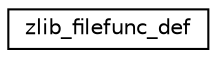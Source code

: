 digraph "Graphical Class Hierarchy"
{
  edge [fontname="Helvetica",fontsize="10",labelfontname="Helvetica",labelfontsize="10"];
  node [fontname="Helvetica",fontsize="10",shape=record];
  rankdir="LR";
  Node1 [label="zlib_filefunc_def",height=0.2,width=0.4,color="black", fillcolor="white", style="filled",URL="$ioapi_8h.html#structzlib__filefunc__def"];
}

